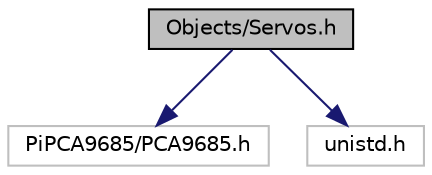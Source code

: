 digraph "Objects/Servos.h"
{
 // LATEX_PDF_SIZE
  edge [fontname="Helvetica",fontsize="10",labelfontname="Helvetica",labelfontsize="10"];
  node [fontname="Helvetica",fontsize="10",shape=record];
  Node1 [label="Objects/Servos.h",height=0.2,width=0.4,color="black", fillcolor="grey75", style="filled", fontcolor="black",tooltip="A class to control servos using PCA9685. This class allows to control servos using PCA9685 PWM driver..."];
  Node1 -> Node2 [color="midnightblue",fontsize="10",style="solid"];
  Node2 [label="PiPCA9685/PCA9685.h",height=0.2,width=0.4,color="grey75", fillcolor="white", style="filled",tooltip=" "];
  Node1 -> Node3 [color="midnightblue",fontsize="10",style="solid"];
  Node3 [label="unistd.h",height=0.2,width=0.4,color="grey75", fillcolor="white", style="filled",tooltip=" "];
}
